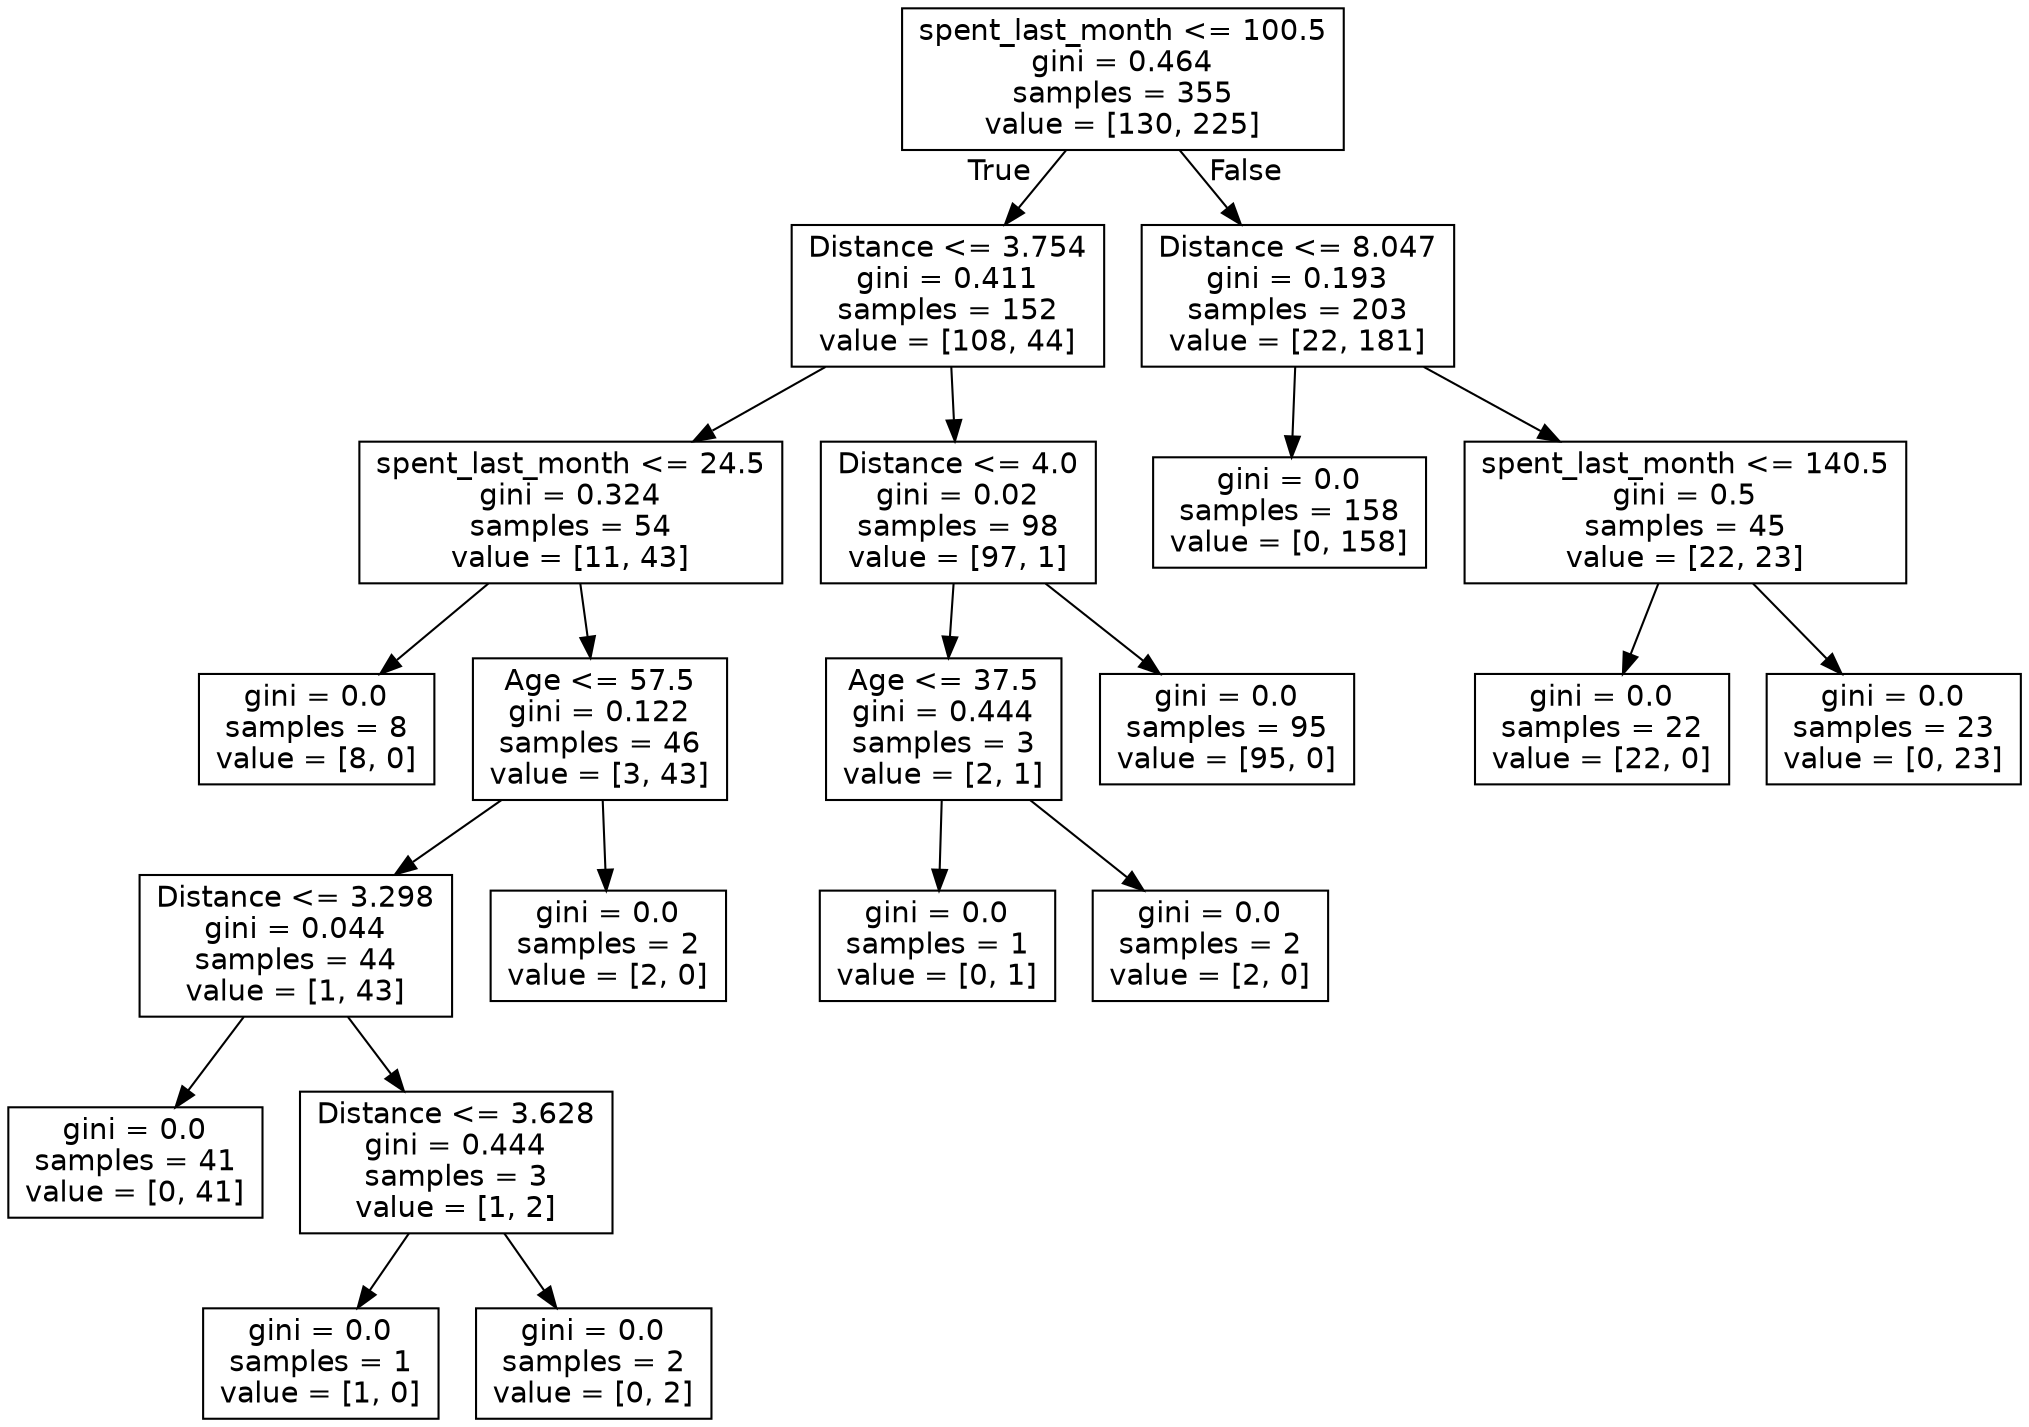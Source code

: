 digraph Tree {
node [shape=box, fontname="helvetica"] ;
edge [fontname="helvetica"] ;
0 [label="spent_last_month <= 100.5\ngini = 0.464\nsamples = 355\nvalue = [130, 225]"] ;
1 [label="Distance <= 3.754\ngini = 0.411\nsamples = 152\nvalue = [108, 44]"] ;
0 -> 1 [labeldistance=2.5, labelangle=45, headlabel="True"] ;
2 [label="spent_last_month <= 24.5\ngini = 0.324\nsamples = 54\nvalue = [11, 43]"] ;
1 -> 2 ;
3 [label="gini = 0.0\nsamples = 8\nvalue = [8, 0]"] ;
2 -> 3 ;
4 [label="Age <= 57.5\ngini = 0.122\nsamples = 46\nvalue = [3, 43]"] ;
2 -> 4 ;
5 [label="Distance <= 3.298\ngini = 0.044\nsamples = 44\nvalue = [1, 43]"] ;
4 -> 5 ;
6 [label="gini = 0.0\nsamples = 41\nvalue = [0, 41]"] ;
5 -> 6 ;
7 [label="Distance <= 3.628\ngini = 0.444\nsamples = 3\nvalue = [1, 2]"] ;
5 -> 7 ;
8 [label="gini = 0.0\nsamples = 1\nvalue = [1, 0]"] ;
7 -> 8 ;
9 [label="gini = 0.0\nsamples = 2\nvalue = [0, 2]"] ;
7 -> 9 ;
10 [label="gini = 0.0\nsamples = 2\nvalue = [2, 0]"] ;
4 -> 10 ;
11 [label="Distance <= 4.0\ngini = 0.02\nsamples = 98\nvalue = [97, 1]"] ;
1 -> 11 ;
12 [label="Age <= 37.5\ngini = 0.444\nsamples = 3\nvalue = [2, 1]"] ;
11 -> 12 ;
13 [label="gini = 0.0\nsamples = 1\nvalue = [0, 1]"] ;
12 -> 13 ;
14 [label="gini = 0.0\nsamples = 2\nvalue = [2, 0]"] ;
12 -> 14 ;
15 [label="gini = 0.0\nsamples = 95\nvalue = [95, 0]"] ;
11 -> 15 ;
16 [label="Distance <= 8.047\ngini = 0.193\nsamples = 203\nvalue = [22, 181]"] ;
0 -> 16 [labeldistance=2.5, labelangle=-45, headlabel="False"] ;
17 [label="gini = 0.0\nsamples = 158\nvalue = [0, 158]"] ;
16 -> 17 ;
18 [label="spent_last_month <= 140.5\ngini = 0.5\nsamples = 45\nvalue = [22, 23]"] ;
16 -> 18 ;
19 [label="gini = 0.0\nsamples = 22\nvalue = [22, 0]"] ;
18 -> 19 ;
20 [label="gini = 0.0\nsamples = 23\nvalue = [0, 23]"] ;
18 -> 20 ;
}